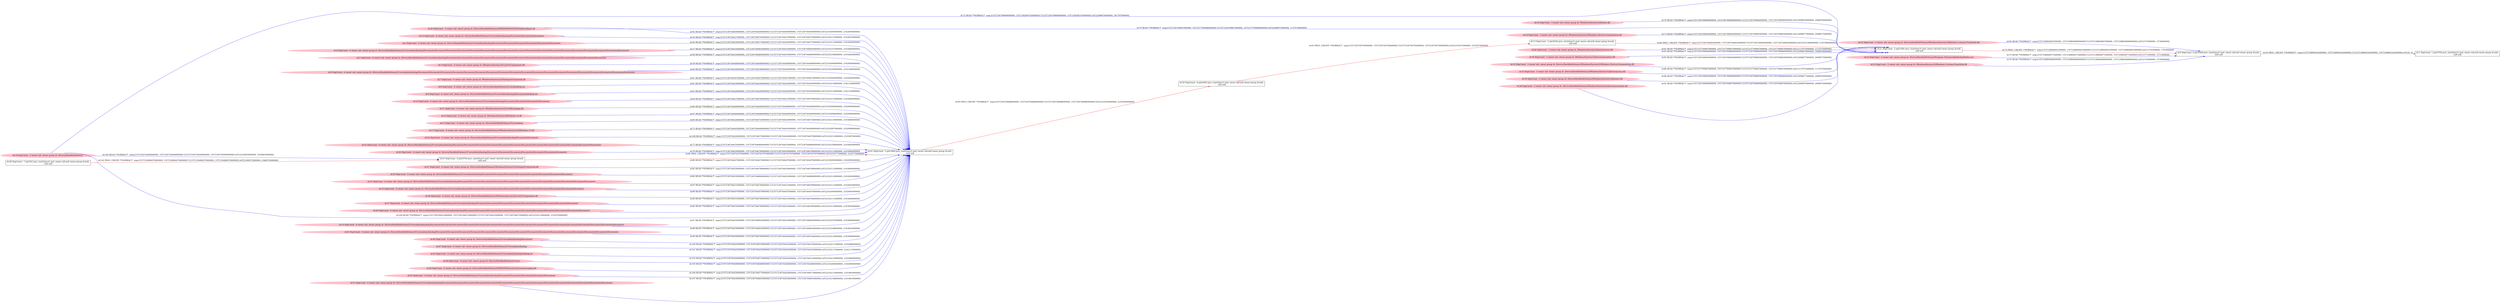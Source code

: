 digraph  {
rankdir=LR
"0"[color=black,label="id:0 HopCount: 0 pid:1608 proc_starttime:0 cmd: owner uid:null owner group id:null,\n null null", shape=box,style=solid];
"1"[color=black,label="id:1 HopCount: 1 pid:6764 proc_starttime:0 cmd: owner uid:null owner group id:null,\n null null", shape=box,style=solid];
"0" -> "1" [id=54,__obj="PROC_CREATE"color=red,label="id:54 PROC_CREATE **NORMAL**  seqs:[1557238846542000000, 1557238846542000000] T:[1557238846542000000, 1557238846542000000] relT:[0, 0]",style=solid];
"53"[color=pink,label="id:53 HopCount: -6 owner uid: owner group id: /Device/HarddiskVolume2/Users/admin/backup/Documents/Documents/Documents ", shape=oval,style=filled];
"41"[color=black,label="id:41 HopCount: -5 pid:5096 proc_starttime:0 cmd: owner uid:null owner group id:null,\n null null", shape=box,style=solid];
"53" -> "41" [id=55,__obj="READ"color=blue,label="id:55 READ **NORMAL**  seqs:[1557236744427000000, 1557236744675000000] T:[1557236744427000000, 1557236744675000000] relT:[2102115000000, 2101867000000]",style=solid];
"2"[color=pink,label="id:2 HopCount: -6 owner uid: owner group id: /Device/HarddiskVolume2/Users/admin/backup/Documents/Documents/Documents/Documents/Documents/Documents ", shape=oval,style=filled];
"2" -> "41" [id=56,__obj="READ"color=blue,label="id:56 READ **NORMAL**  seqs:[1557236744429000000, 1557236744677000000] T:[1557236744429000000, 1557236744677000000] relT:[2102113000000, 2101865000000]",style=solid];
"4"[color=pink,label="id:4 HopCount: -6 owner uid: owner group id: /Device/HarddiskVolume2/Users/admin/backup/Documents/Documents/Documents/Documents/Documents/Documents/Documents/Documents/Documents/Documents/Documents/Documents/Documents/Documents/Documents/Documents/Documents/Documents ", shape=oval,style=filled];
"4" -> "41" [id=57,__obj="READ"color=blue,label="id:57 READ **NORMAL**  seqs:[1557236744435000000, 1557236744682000000] T:[1557236744435000000, 1557236744682000000] relT:[2102107000000, 2101860000000]",style=solid];
"5"[color=pink,label="id:5 HopCount: -6 owner uid: owner group id: /Device/HarddiskVolume2/Users/admin/backup/Documents/Documents/Documents/Documents/Documents/Documents/Documents/Documents/Documents/Documents/Documents/Documents/Documents/Documents ", shape=oval,style=filled];
"5" -> "41" [id=58,__obj="READ"color=blue,label="id:58 READ **NORMAL**  seqs:[1557236744433000000, 1557236744680000000] T:[1557236744433000000, 1557236744680000000] relT:[2102109000000, 2101862000000]",style=solid];
"3"[color=pink,label="id:3 HopCount: -6 owner uid: owner group id: /Windows/System32/CoreUIComponents.dll ", shape=oval,style=filled];
"3" -> "41" [id=59,__obj="READ"color=blue,label="id:59 READ **NORMAL**  seqs:[1557236744448000000, 1557236744448000000] T:[1557236744448000000, 1557236744448000000] relT:[2102094000000, 2102094000000]",style=solid];
"6"[color=pink,label="id:6 HopCount: -6 owner uid: owner group id: /Device/HarddiskVolume2/Users/admin/backup/Documents/Documents/Documents/Documents/Documents/Documents/Documents/Documents/Documents/Documents/Documents/Documents/Documents/Documents/Documents/Documents/Documents/Documents/Documents ", shape=oval,style=filled];
"6" -> "41" [id=60,__obj="READ"color=blue,label="id:60 READ **NORMAL**  seqs:[1557236744436000000, 1557236744436000000] T:[1557236744436000000, 1557236744436000000] relT:[2102106000000, 2102106000000]",style=solid];
"7"[color=pink,label="id:7 HopCount: -6 owner uid: owner group id: /Windows/System32/TextInputFramework.dll ", shape=oval,style=filled];
"7" -> "41" [id=61,__obj="READ"color=blue,label="id:61 READ **NORMAL**  seqs:[1557236744447000000, 1557236744447000000] T:[1557236744447000000, 1557236744447000000] relT:[2102095000000, 2102095000000]",style=solid];
"8"[color=pink,label="id:8 HopCount: -6 owner uid: owner group id: /Device/HarddiskVolume2/Users/desktop.ini ", shape=oval,style=filled];
"8" -> "41" [id=62,__obj="READ"color=blue,label="id:62 READ **NORMAL**  seqs:[1557236744424000000, 1557236744424000000] T:[1557236744424000000, 1557236744424000000] relT:[2102118000000, 2102118000000]",style=solid];
"9"[color=pink,label="id:9 HopCount: -6 owner uid: owner group id: /Device/HarddiskVolume2/Users/admin/backup/Documents/desktop.ini ", shape=oval,style=filled];
"9" -> "41" [id=63,__obj="READ"color=blue,label="id:63 READ **NORMAL**  seqs:[1557236744426000000, 1557236744426000000] T:[1557236744426000000, 1557236744426000000] relT:[2102116000000, 2102116000000]",style=solid];
"10"[color=pink,label="id:10 HopCount: -6 owner uid: owner group id: /Device/HarddiskVolume2/Users/admin/backup/Documents/Documents/Documents/Documents ", shape=oval,style=filled];
"10" -> "41" [id=64,__obj="READ"color=blue,label="id:64 READ **NORMAL**  seqs:[1557236744427000000, 1557236744676000000] T:[1557236744427000000, 1557236744676000000] relT:[2102115000000, 2101866000000]",style=solid];
"24"[color=pink,label="id:24 HopCount: -2 owner uid: owner group id: /Device/HarddiskVolume2/Windows/System32/Windows.Cortana.ProxyStub.dll ", shape=oval,style=filled];
"24" -> "0" [id=65,__obj="READ"color=blue,label="id:65 READ **NORMAL**  seqs:[1557238844967000000, 1557238844968000000] T:[1557238844967000000, 1557238844968000000] relT:[1575000000, 1574000000]",style=solid];
"11"[color=pink,label="id:11 HopCount: -6 owner uid: owner group id: /Windows/System32/CoreMessaging.dll ", shape=oval,style=filled];
"11" -> "41" [id=66,__obj="READ"color=blue,label="id:66 READ **NORMAL**  seqs:[1557236744448000000, 1557236744448000000] T:[1557236744448000000, 1557236744448000000] relT:[2102094000000, 2102094000000]",style=solid];
"12"[color=pink,label="id:12 HopCount: -6 owner uid: owner group id: /Windows/System32/Windows.UI.dll ", shape=oval,style=filled];
"12" -> "41" [id=67,__obj="READ"color=blue,label="id:67 READ **NORMAL**  seqs:[1557236744446000000, 1557236744446000000] T:[1557236744446000000, 1557236744446000000] relT:[2102096000000, 2102096000000]",style=solid];
"13"[color=black,label="id:13 HopCount: -3 pid:8164 proc_starttime:0 cmd: owner uid:null owner group id:null,\n null null", shape=box,style=solid];
"21"[color=black,label="id:21 HopCount: -2 pid:5500 proc_starttime:0 cmd: owner uid:null owner group id:null,\n null null", shape=box,style=solid];
"13" -> "21" [id=68,__obj="PROC_CREATE"color=red,label="id:68 PROC_CREATE **NORMAL**  seqs:[1557236744962000000, 1557236744962000000] T:[1557236744962000000, 1557236744962000000] relT:[2101580000000, 2101580000000]",style=solid];
"15"[color=pink,label="id:15 HopCount: -6 owner uid: owner group id: /Device/HarddiskVolume2/Users/admin ", shape=oval,style=filled];
"15" -> "41" [id=69,__obj="READ"color=blue,label="id:69 READ **NORMAL**  seqs:[1557236744424000000, 1557236744673000000] T:[1557236744424000000, 1557236744673000000] relT:[2102118000000, 2101869000000]",style=solid];
"16"[color=pink,label="id:16 HopCount: -3 owner uid: owner group id: /Windows/System32/biwinrt.dll ", shape=oval,style=filled];
"16" -> "21" [id=70,__obj="READ"color=blue,label="id:70 READ **NORMAL**  seqs:[1557236749666000000, 1557236749666000000] T:[1557236749666000000, 1557236749666000000] relT:[2096876000000, 2096876000000]",style=solid];
"17"[color=pink,label="id:17 HopCount: -6 owner uid: owner group id: /Device/HarddiskVolume2/Windows/System32/Windows.UI.dll ", shape=oval,style=filled];
"17" -> "41" [id=71,__obj="READ"color=blue,label="id:71 READ **NORMAL**  seqs:[1557236744445000000, 1557236744446000000] T:[1557236744445000000, 1557236744446000000] relT:[2102097000000, 2102096000000]",style=solid];
"18"[color=pink,label="id:18 HopCount: -3 owner uid: owner group id: /Device/HarddiskVolume2 ", shape=oval,style=filled];
"18" -> "21" [id=72,__obj="READ"color=blue,label="id:72 READ **NORMAL**  seqs:[1557236749668000000, 1557238284745000000] T:[1557236749668000000, 1557238284745000000] relT:[2096874000000, 561797000000]",style=solid];
"19"[color=pink,label="id:19 HopCount: -3 owner uid: owner group id: /Windows/System32/Windows.Devices.Enumeration.dll ", shape=oval,style=filled];
"19" -> "21" [id=73,__obj="READ"color=blue,label="id:73 READ **NORMAL**  seqs:[1557236749665000000, 1557236749665000000] T:[1557236749665000000, 1557236749665000000] relT:[2096877000000, 2096877000000]",style=solid];
"21" -> "0" [id=74,__obj="PROC_CREATE"color=red,label="id:74 PROC_CREATE **NORMAL**  seqs:[1557238844841000000, 1557238844841000000] T:[1557238844841000000, 1557238844841000000] relT:[1701000000, 1701000000]",style=solid];
"22"[color=pink,label="id:22 HopCount: -2 owner uid: owner group id: /Device/HarddiskVolume2/Program Files/mozilla/firefox/firefox.exe ", shape=oval,style=filled];
"22" -> "0" [id=75,__obj="READ"color=blue,label="id:75 READ **NORMAL**  seqs:[1557238844971000000, 1557238844971000000] T:[1557238844971000000, 1557238844971000000] relT:[1571000000, 1571000000]",style=solid];
"23"[color=pink,label="id:23 HopCount: -2 owner uid: owner group id: /Windows/System32/Windows.Cortana.ProxyStub.dll ", shape=oval,style=filled];
"23" -> "0" [id=76,__obj="READ"color=blue,label="id:76 READ **NORMAL**  seqs:[1557238844968000000, 1557238844968000000] T:[1557238844968000000, 1557238844968000000] relT:[1574000000, 1574000000]",style=solid];
"25"[color=pink,label="id:25 HopCount: -6 owner uid: owner group id: /Device/HarddiskVolume2/Users/admin/backup/Documents/Documents/Documents/Documents/Documents/Documents/Documents/Documents/Documents/Documents/Documents/Documents/Documents ", shape=oval,style=filled];
"25" -> "41" [id=77,__obj="READ"color=blue,label="id:77 READ **NORMAL**  seqs:[1557236744433000000, 1557236744680000000] T:[1557236744433000000, 1557236744680000000] relT:[2102109000000, 2101862000000]",style=solid];
"26"[color=pink,label="id:26 HopCount: -6 owner uid: owner group id: /Device/HarddiskVolume2/Users/admin/backup/Documents/Documents/Documents/Documents/Documents/Documents/Documents ", shape=oval,style=filled];
"26" -> "41" [id=78,__obj="READ"color=blue,label="id:78 READ **NORMAL**  seqs:[1557236744430000000, 1557236744678000000] T:[1557236744430000000, 1557236744678000000] relT:[2102112000000, 2101864000000]",style=solid];
"20"[color=pink,label="id:20 HopCount: -3 owner uid: owner group id: /Device/HarddiskVolume2/WINDOWS/SYSTEM32/kernelbase.dll ", shape=oval,style=filled];
"20" -> "21" [id=79,__obj="READ"color=blue,label="id:79 READ **NORMAL**  seqs:[1557236749667000000, 1557237709468000000] T:[1557236749667000000, 1557237709468000000] relT:[2096875000000, 1137074000000]",style=solid];
"27"[color=pink,label="id:27 HopCount: -6 owner uid: owner group id: /Device/HarddiskVolume2/Windows/System32/TextInputFramework.dll ", shape=oval,style=filled];
"27" -> "41" [id=80,__obj="READ"color=blue,label="id:80 READ **NORMAL**  seqs:[1557236744447000000, 1557236744447000000] T:[1557236744447000000, 1557236744447000000] relT:[2102095000000, 2102095000000]",style=solid];
"28"[color=pink,label="id:28 HopCount: -3 owner uid: owner group id: /Windows/System32/deviceaccess.dll ", shape=oval,style=filled];
"28" -> "21" [id=81,__obj="READ"color=blue,label="id:81 READ **NORMAL**  seqs:[1557237709467000000, 1557237709467000000] T:[1557237709467000000, 1557237709467000000] relT:[1137075000000, 1137075000000]",style=solid];
"29"[color=pink,label="id:29 HopCount: -6 owner uid: owner group id: /Device/HarddiskVolume2/Users/admin/backup/Documents/Documents/Documents/Documents/Documents/Documents/Documents/Documents ", shape=oval,style=filled];
"29" -> "41" [id=82,__obj="READ"color=blue,label="id:82 READ **NORMAL**  seqs:[1557236744430000000, 1557236744678000000] T:[1557236744430000000, 1557236744678000000] relT:[2102112000000, 2101864000000]",style=solid];
"30"[color=pink,label="id:30 HopCount: -3 owner uid: owner group id: /Windows/System32/deviceassociation.dll ", shape=oval,style=filled];
"30" -> "21" [id=83,__obj="READ"color=blue,label="id:83 READ **NORMAL**  seqs:[1557236749666000000, 1557236749666000000] T:[1557236749666000000, 1557236749666000000] relT:[2096876000000, 2096876000000]",style=solid];
"31"[color=pink,label="id:31 HopCount: -6 owner uid: owner group id: /Device/HarddiskVolume2/Users/admin/backup/Documents/Documents/Documents/Documents/Documents/Documents/Documents/Documents/Documents/Documents/Documents/Documents ", shape=oval,style=filled];
"31" -> "41" [id=84,__obj="READ"color=blue,label="id:84 READ **NORMAL**  seqs:[1557236744432000000, 1557236744680000000] T:[1557236744432000000, 1557236744680000000] relT:[2102110000000, 2101862000000]",style=solid];
"32"[color=pink,label="id:32 HopCount: -3 owner uid: owner group id: /Device/HarddiskVolume2/Windows/System32/Windows.Devices.Enumeration.dll ", shape=oval,style=filled];
"32" -> "21" [id=85,__obj="READ"color=blue,label="id:85 READ **NORMAL**  seqs:[1557236749665000000, 1557236749665000000] T:[1557236749665000000, 1557236749665000000] relT:[2096877000000, 2096877000000]",style=solid];
"33"[color=pink,label="id:33 HopCount: -3 owner uid: owner group id: /Device/HarddiskVolume2/Windows/System32/deviceaccess.dll ", shape=oval,style=filled];
"33" -> "21" [id=86,__obj="READ"color=blue,label="id:86 READ **NORMAL**  seqs:[1557237709467000000, 1557237709467000000] T:[1557237709467000000, 1557237709467000000] relT:[1137075000000, 1137075000000]",style=solid];
"35"[color=pink,label="id:35 HopCount: -6 owner uid: owner group id: /Device/HarddiskVolume2/Users/admin/backup/Documents/Documents/Documents/Documents/Documents/Documents/Documents/Documents/Documents/Documents ", shape=oval,style=filled];
"35" -> "41" [id=87,__obj="READ"color=blue,label="id:87 READ **NORMAL**  seqs:[1557236744431000000, 1557236744679000000] T:[1557236744431000000, 1557236744679000000] relT:[2102111000000, 2101863000000]",style=solid];
"36"[color=pink,label="id:36 HopCount: -6 owner uid: owner group id: /Device/HarddiskVolume2/Windows/System32/CoreUIComponents.dll ", shape=oval,style=filled];
"36" -> "41" [id=88,__obj="READ"color=blue,label="id:88 READ **NORMAL**  seqs:[1557236744447000000, 1557236744447000000] T:[1557236744447000000, 1557236744447000000] relT:[2102095000000, 2102095000000]",style=solid];
"34"[color=pink,label="id:34 HopCount: -3 owner uid: owner group id: /Device/HarddiskVolume2/Windows/System32/biwinrt.dll ", shape=oval,style=filled];
"34" -> "21" [id=89,__obj="READ"color=blue,label="id:89 READ **NORMAL**  seqs:[1557236749665000000, 1557236749666000000] T:[1557236749665000000, 1557236749666000000] relT:[2096877000000, 2096876000000]",style=solid];
"37"[color=pink,label="id:37 HopCount: -6 owner uid: owner group id: /Device/HarddiskVolume2/Users/admin/backup/Documents/Documents/Documents/Documents/Documents/Documents/Documents/Documents/Documents ", shape=oval,style=filled];
"37" -> "41" [id=90,__obj="READ"color=blue,label="id:90 READ **NORMAL**  seqs:[1557236744431000000, 1557236744678000000] T:[1557236744431000000, 1557236744678000000] relT:[2102111000000, 2101864000000]",style=solid];
"38"[color=pink,label="id:38 HopCount: -3 owner uid: owner group id: /Device/HarddiskVolume2/Windows/System32/deviceassociation.dll ", shape=oval,style=filled];
"38" -> "21" [id=91,__obj="READ"color=blue,label="id:91 READ **NORMAL**  seqs:[1557236749666000000, 1557236749667000000] T:[1557236749666000000, 1557236749667000000] relT:[2096876000000, 2096875000000]",style=solid];
"20" -> "41" [id=92,__obj="READ"color=blue,label="id:92 READ **NORMAL**  seqs:[1557236744449000000, 1557236744449000000] T:[1557236744449000000, 1557236744449000000] relT:[2102093000000, 2102093000000]",style=solid];
"39"[color=black,label="id:39 HopCount: -4 pid:6404 proc_starttime:0 cmd: owner uid:null owner group id:null,\n null null", shape=box,style=solid];
"39" -> "13" [id=93,__obj="PROC_CREATE"color=red,label="id:93 PROC_CREATE **NORMAL**  seqs:[1557236744705000000, 1557236744705000000] T:[1557236744705000000, 1557236744705000000] relT:[2101837000000, 2101837000000]",style=solid];
"40"[color=pink,label="id:40 HopCount: -6 owner uid: owner group id: /Device/HarddiskVolume2/Users/admin/backup/Documents/Documents/Documents/Documents/Documents/Documents/Documents/Documents/Documents/Documents/Documents ", shape=oval,style=filled];
"40" -> "41" [id=94,__obj="READ"color=blue,label="id:94 READ **NORMAL**  seqs:[1557236744432000000, 1557236744679000000] T:[1557236744432000000, 1557236744679000000] relT:[2102110000000, 2101863000000]",style=solid];
"41" -> "39" [id=95,__obj="PROC_CREATE"color=red,label="id:95 PROC_CREATE **NORMAL**  seqs:[1557236744688000000, 1557236744688000000] T:[1557236744688000000, 1557236744688000000] relT:[2101854000000, 2101854000000]",style=solid];
"43"[color=black,label="id:43 HopCount: -6 pid:4704 proc_starttime:0 cmd: owner uid:null owner group id:null,\n null null", shape=box,style=solid];
"43" -> "41" [id=96,__obj="PROC_CREATE"color=red,label="id:96 PROC_CREATE **NORMAL**  seqs:[1557236743767000000, 1557236743767000000] T:[1557236743767000000, 1557236743767000000] relT:[2102775000000, 2102775000000]",style=solid];
"14"[color=pink,label="id:14 HopCount: -6 owner uid: owner group id: /Device/HarddiskVolume2/Users/admin/backup/Documents/Documents/Documents/Documents/Documents/Documents/Documents/Documents/Documents/Documents/Documents/Documents/Documents/Documents/Documents/Documents/Documents ", shape=oval,style=filled];
"14" -> "41" [id=97,__obj="READ"color=blue,label="id:97 READ **NORMAL**  seqs:[1557236744435000000, 1557236744682000000] T:[1557236744435000000, 1557236744682000000] relT:[2102107000000, 2101860000000]",style=solid];
"45"[color=pink,label="id:45 HopCount: -6 owner uid: owner group id: /Device/HarddiskVolume2/Users/admin/backup/Documents/Documents/Documents/Documents/Documents/Documents/Documents/Documents/Documents/Documents/Documents/Documents/Documents/Documents/Documents/Documents ", shape=oval,style=filled];
"45" -> "41" [id=98,__obj="READ"color=blue,label="id:98 READ **NORMAL**  seqs:[1557236744434000000, 1557236744681000000] T:[1557236744434000000, 1557236744681000000] relT:[2102108000000, 2101861000000]",style=solid];
"46"[color=pink,label="id:46 HopCount: -6 owner uid: owner group id: /Device/HarddiskVolume2/Users/admin/backup/Documents ", shape=oval,style=filled];
"46" -> "41" [id=99,__obj="READ"color=blue,label="id:99 READ **NORMAL**  seqs:[1557236744426000000, 1557236744674000000] T:[1557236744426000000, 1557236744674000000] relT:[2102116000000, 2101868000000]",style=solid];
"47"[color=pink,label="id:47 HopCount: -6 owner uid: owner group id: /Device/HarddiskVolume2/Users/admin/backup ", shape=oval,style=filled];
"47" -> "41" [id=100,__obj="READ"color=blue,label="id:100 READ **NORMAL**  seqs:[1557236744425000000, 1557236744674000000] T:[1557236744425000000, 1557236744674000000] relT:[2102117000000, 2101868000000]",style=solid];
"42"[color=pink,label="id:42 HopCount: -6 owner uid: owner group id: /Device/HarddiskVolume2/Users/admin/backup/desktop.ini ", shape=oval,style=filled];
"42" -> "41" [id=101,__obj="READ"color=blue,label="id:101 READ **NORMAL**  seqs:[1557236744425000000, 1557236744425000000] T:[1557236744425000000, 1557236744425000000] relT:[2102117000000, 2102117000000]",style=solid];
"48"[color=black,label="id:48 HopCount: -7 pid:452 proc_starttime:0 cmd: owner uid:null owner group id:null,\n null null", shape=box,style=solid];
"48" -> "43" [id=102,__obj="PROC_CREATE"color=red,label="id:102 PROC_CREATE **NORMAL**  seqs:[1557236486470000000, 1557236486470000000] T:[1557236486470000000, 1557236486470000000] relT:[2360072000000, 2360072000000]",style=solid];
"49"[color=pink,label="id:49 HopCount: -6 owner uid: owner group id: /Device/HarddiskVolume2/Users ", shape=oval,style=filled];
"49" -> "41" [id=103,__obj="READ"color=blue,label="id:103 READ **NORMAL**  seqs:[1557236744424000000, 1557236744673000000] T:[1557236744424000000, 1557236744673000000] relT:[2102118000000, 2101869000000]",style=solid];
"18" -> "43" [id=104,__obj="READ"color=blue,label="id:104 READ **NORMAL**  seqs:[1557236743649000000, 1557236743649000000] T:[1557236743649000000, 1557236743649000000] relT:[2102893000000, 2102893000000]",style=solid];
"44"[color=pink,label="id:44 HopCount: -6 owner uid: owner group id: /Device/HarddiskVolume2/WINDOWS/system32/coremessaging.dll ", shape=oval,style=filled];
"44" -> "41" [id=105,__obj="READ"color=blue,label="id:105 READ **NORMAL**  seqs:[1557236744448000000, 1557236744448000000] T:[1557236744448000000, 1557236744448000000] relT:[2102094000000, 2102094000000]",style=solid];
"50"[color=pink,label="id:50 HopCount: -6 owner uid: owner group id: /Device/HarddiskVolume2/Users/admin/backup/Documents/Documents/Documents/Documents/Documents ", shape=oval,style=filled];
"50" -> "41" [id=106,__obj="READ"color=blue,label="id:106 READ **NORMAL**  seqs:[1557236744428000000, 1557236744677000000] T:[1557236744428000000, 1557236744677000000] relT:[2102114000000, 2101865000000]",style=solid];
"51"[color=pink,label="id:51 HopCount: -6 owner uid: owner group id: /Device/HarddiskVolume2/Users/admin/backup/Documents/Documents/Documents/Documents/Documents/Documents/Documents/Documents/Documents/Documents/Documents/Documents/Documents/Documents/Documents ", shape=oval,style=filled];
"51" -> "41" [id=107,__obj="READ"color=blue,label="id:107 READ **NORMAL**  seqs:[1557236744434000000, 1557236744681000000] T:[1557236744434000000, 1557236744681000000] relT:[2102108000000, 2101861000000]",style=solid];
"52"[color=pink,label="id:52 HopCount: -6 owner uid: owner group id: /Device/HarddiskVolume2/Users/admin/backup/Documents/Documents ", shape=oval,style=filled];
"52" -> "41" [id=108,__obj="READ"color=blue,label="id:108 READ **NORMAL**  seqs:[1557236744426000000, 1557236744675000000] T:[1557236744426000000, 1557236744675000000] relT:[2102116000000, 2101867000000]",style=solid];
"18" -> "41" [id=109,__obj="READ"color=blue,label="id:109 READ **NORMAL**  seqs:[1557236744423000000, 1557236744672000000] T:[1557236744423000000, 1557236744672000000] relT:[2102119000000, 2101870000000]",style=solid];
}